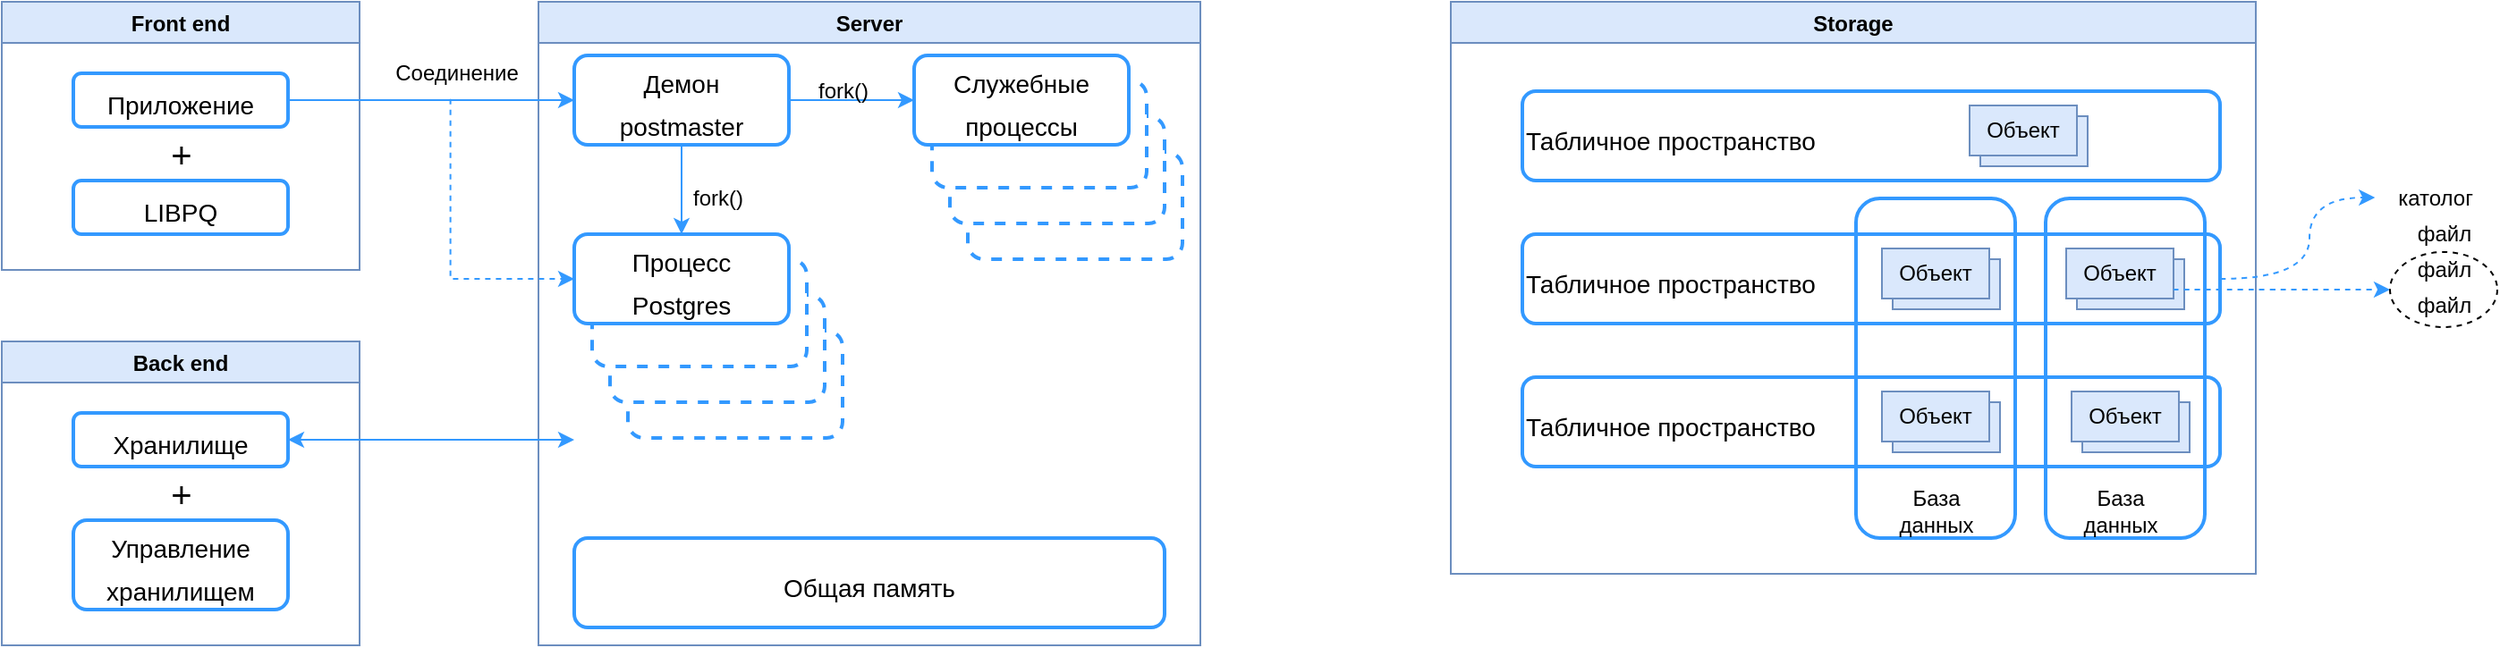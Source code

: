 <mxfile version="16.0.2" type="device"><diagram id="kv-XI9RsmO2SfggAIZ8Z" name="Страница 1"><mxGraphModel dx="1221" dy="764" grid="1" gridSize="10" guides="1" tooltips="1" connect="1" arrows="1" fold="1" page="1" pageScale="1" pageWidth="827" pageHeight="1169" math="0" shadow="0"><root><mxCell id="0"/><mxCell id="1" parent="0"/><mxCell id="qylv2xOAKEK-XLy63kw8-1" value="Front end" style="swimlane;fillColor=#dae8fc;strokeColor=#6c8ebf;" parent="1" vertex="1"><mxGeometry x="200" y="120" width="200" height="150" as="geometry"><mxRectangle x="160" y="120" width="90" height="23" as="alternateBounds"/></mxGeometry></mxCell><mxCell id="qylv2xOAKEK-XLy63kw8-15" value="&lt;font style=&quot;font-size: 14px&quot;&gt;Приложение&lt;/font&gt;" style="rounded=1;whiteSpace=wrap;html=1;fontSize=20;strokeColor=#3399FF;strokeWidth=2;" parent="qylv2xOAKEK-XLy63kw8-1" vertex="1"><mxGeometry x="40" y="40" width="120" height="30" as="geometry"/></mxCell><mxCell id="qylv2xOAKEK-XLy63kw8-16" value="&lt;font style=&quot;font-size: 14px&quot;&gt;LIBPQ&lt;/font&gt;" style="rounded=1;whiteSpace=wrap;html=1;fontSize=20;strokeColor=#3399FF;strokeWidth=2;" parent="qylv2xOAKEK-XLy63kw8-1" vertex="1"><mxGeometry x="40" y="100" width="120" height="30" as="geometry"/></mxCell><mxCell id="qylv2xOAKEK-XLy63kw8-9" value="+" style="text;html=1;align=center;verticalAlign=middle;resizable=0;points=[];autosize=1;strokeColor=none;fillColor=none;fontSize=20;" parent="qylv2xOAKEK-XLy63kw8-1" vertex="1"><mxGeometry x="85" y="70" width="30" height="30" as="geometry"/></mxCell><mxCell id="qylv2xOAKEK-XLy63kw8-11" value="Server" style="swimlane;fillColor=#dae8fc;strokeColor=#6c8ebf;" parent="1" vertex="1"><mxGeometry x="500" y="120" width="370" height="360" as="geometry"><mxRectangle x="160" y="120" width="90" height="23" as="alternateBounds"/></mxGeometry></mxCell><mxCell id="qylv2xOAKEK-XLy63kw8-20" value="" style="rounded=1;whiteSpace=wrap;html=1;fontSize=20;strokeColor=#3399FF;strokeWidth=2;dashed=1;" parent="qylv2xOAKEK-XLy63kw8-11" vertex="1"><mxGeometry x="50" y="184" width="120" height="60" as="geometry"/></mxCell><mxCell id="qylv2xOAKEK-XLy63kw8-19" value="" style="rounded=1;whiteSpace=wrap;html=1;fontSize=20;strokeColor=#3399FF;strokeWidth=2;dashed=1;" parent="qylv2xOAKEK-XLy63kw8-11" vertex="1"><mxGeometry x="40" y="164" width="120" height="60" as="geometry"/></mxCell><mxCell id="qylv2xOAKEK-XLy63kw8-18" value="" style="rounded=1;whiteSpace=wrap;html=1;fontSize=20;strokeColor=#3399FF;strokeWidth=2;dashed=1;" parent="qylv2xOAKEK-XLy63kw8-11" vertex="1"><mxGeometry x="30" y="144" width="120" height="60" as="geometry"/></mxCell><mxCell id="qylv2xOAKEK-XLy63kw8-17" value="&lt;font style=&quot;font-size: 14px&quot;&gt;Процесс&lt;br&gt;Postgres&lt;/font&gt;" style="rounded=1;whiteSpace=wrap;html=1;fontSize=20;strokeColor=#3399FF;strokeWidth=2;" parent="qylv2xOAKEK-XLy63kw8-11" vertex="1"><mxGeometry x="20" y="130" width="120" height="50" as="geometry"/></mxCell><mxCell id="NyAlSP1Hq-B42v64NzTX-2" style="edgeStyle=orthogonalEdgeStyle;rounded=0;orthogonalLoop=1;jettySize=auto;html=1;exitX=0.5;exitY=1;exitDx=0;exitDy=0;entryX=0.5;entryY=0;entryDx=0;entryDy=0;fillColor=#dae8fc;strokeColor=#3399FF;" edge="1" parent="qylv2xOAKEK-XLy63kw8-11" source="NyAlSP1Hq-B42v64NzTX-1" target="qylv2xOAKEK-XLy63kw8-17"><mxGeometry relative="1" as="geometry"/></mxCell><mxCell id="NyAlSP1Hq-B42v64NzTX-9" style="edgeStyle=orthogonalEdgeStyle;rounded=0;orthogonalLoop=1;jettySize=auto;html=1;exitX=1;exitY=0.5;exitDx=0;exitDy=0;entryX=0;entryY=0.5;entryDx=0;entryDy=0;strokeColor=#3399FF;" edge="1" parent="qylv2xOAKEK-XLy63kw8-11" source="NyAlSP1Hq-B42v64NzTX-1" target="NyAlSP1Hq-B42v64NzTX-8"><mxGeometry relative="1" as="geometry"/></mxCell><mxCell id="NyAlSP1Hq-B42v64NzTX-1" value="&lt;font style=&quot;font-size: 14px&quot;&gt;Демон&lt;br&gt;postmaster&lt;br&gt;&lt;/font&gt;" style="rounded=1;whiteSpace=wrap;html=1;fontSize=20;strokeColor=#3399FF;strokeWidth=2;" vertex="1" parent="qylv2xOAKEK-XLy63kw8-11"><mxGeometry x="20" y="30" width="120" height="50" as="geometry"/></mxCell><mxCell id="NyAlSP1Hq-B42v64NzTX-3" value="fork()" style="text;html=1;align=center;verticalAlign=middle;resizable=0;points=[];autosize=1;strokeColor=none;fillColor=none;" vertex="1" parent="qylv2xOAKEK-XLy63kw8-11"><mxGeometry x="80" y="100" width="40" height="20" as="geometry"/></mxCell><mxCell id="NyAlSP1Hq-B42v64NzTX-5" value="" style="rounded=1;whiteSpace=wrap;html=1;fontSize=20;strokeColor=#3399FF;strokeWidth=2;dashed=1;" vertex="1" parent="qylv2xOAKEK-XLy63kw8-11"><mxGeometry x="240" y="84" width="120" height="60" as="geometry"/></mxCell><mxCell id="NyAlSP1Hq-B42v64NzTX-6" value="" style="rounded=1;whiteSpace=wrap;html=1;fontSize=20;strokeColor=#3399FF;strokeWidth=2;dashed=1;" vertex="1" parent="qylv2xOAKEK-XLy63kw8-11"><mxGeometry x="230" y="64" width="120" height="60" as="geometry"/></mxCell><mxCell id="NyAlSP1Hq-B42v64NzTX-7" value="" style="rounded=1;whiteSpace=wrap;html=1;fontSize=20;strokeColor=#3399FF;strokeWidth=2;dashed=1;" vertex="1" parent="qylv2xOAKEK-XLy63kw8-11"><mxGeometry x="220" y="44" width="120" height="60" as="geometry"/></mxCell><mxCell id="NyAlSP1Hq-B42v64NzTX-8" value="&lt;span style=&quot;font-size: 14px&quot;&gt;Служебные процессы&lt;br&gt;&lt;/span&gt;" style="rounded=1;whiteSpace=wrap;html=1;fontSize=20;strokeColor=#3399FF;strokeWidth=2;" vertex="1" parent="qylv2xOAKEK-XLy63kw8-11"><mxGeometry x="210" y="30" width="120" height="50" as="geometry"/></mxCell><mxCell id="NyAlSP1Hq-B42v64NzTX-10" value="fork()" style="text;html=1;align=center;verticalAlign=middle;resizable=0;points=[];autosize=1;strokeColor=none;fillColor=none;" vertex="1" parent="qylv2xOAKEK-XLy63kw8-11"><mxGeometry x="150" y="40" width="40" height="20" as="geometry"/></mxCell><mxCell id="NyAlSP1Hq-B42v64NzTX-11" value="&lt;span style=&quot;font-size: 14px&quot;&gt;Общая память&lt;/span&gt;" style="rounded=1;whiteSpace=wrap;html=1;fontSize=20;strokeColor=#3399FF;strokeWidth=2;" vertex="1" parent="qylv2xOAKEK-XLy63kw8-11"><mxGeometry x="20" y="300" width="330" height="50" as="geometry"/></mxCell><mxCell id="qylv2xOAKEK-XLy63kw8-27" value="Back end" style="swimlane;fillColor=#dae8fc;strokeColor=#6c8ebf;" parent="1" vertex="1"><mxGeometry x="200" y="310" width="200" height="170" as="geometry"><mxRectangle x="160" y="120" width="90" height="23" as="alternateBounds"/></mxGeometry></mxCell><mxCell id="qylv2xOAKEK-XLy63kw8-28" value="&lt;font style=&quot;font-size: 14px&quot;&gt;Хранилище&lt;/font&gt;" style="rounded=1;whiteSpace=wrap;html=1;fontSize=20;strokeColor=#3399FF;strokeWidth=2;" parent="qylv2xOAKEK-XLy63kw8-27" vertex="1"><mxGeometry x="40" y="40" width="120" height="30" as="geometry"/></mxCell><mxCell id="qylv2xOAKEK-XLy63kw8-29" value="&lt;font style=&quot;font-size: 14px&quot;&gt;Управление&lt;br&gt;хранилищем&lt;/font&gt;" style="rounded=1;whiteSpace=wrap;html=1;fontSize=20;strokeColor=#3399FF;strokeWidth=2;" parent="qylv2xOAKEK-XLy63kw8-27" vertex="1"><mxGeometry x="40" y="100" width="120" height="50" as="geometry"/></mxCell><mxCell id="qylv2xOAKEK-XLy63kw8-30" value="+" style="text;html=1;align=center;verticalAlign=middle;resizable=0;points=[];autosize=1;strokeColor=none;fillColor=none;fontSize=20;" parent="qylv2xOAKEK-XLy63kw8-27" vertex="1"><mxGeometry x="85" y="70" width="30" height="30" as="geometry"/></mxCell><mxCell id="qylv2xOAKEK-XLy63kw8-31" style="rounded=0;orthogonalLoop=1;jettySize=auto;html=1;exitX=1;exitY=0.5;exitDx=0;exitDy=0;fontSize=16;strokeColor=#3399FF;startArrow=classic;startFill=1;" parent="1" source="qylv2xOAKEK-XLy63kw8-28" edge="1"><mxGeometry relative="1" as="geometry"><mxPoint x="520" y="365" as="targetPoint"/></mxGeometry></mxCell><mxCell id="NyAlSP1Hq-B42v64NzTX-4" style="edgeStyle=orthogonalEdgeStyle;rounded=0;orthogonalLoop=1;jettySize=auto;html=1;exitX=1;exitY=0.5;exitDx=0;exitDy=0;entryX=0;entryY=0.5;entryDx=0;entryDy=0;fillColor=#dae8fc;strokeColor=#3399FF;" edge="1" parent="1" source="qylv2xOAKEK-XLy63kw8-15" target="NyAlSP1Hq-B42v64NzTX-1"><mxGeometry relative="1" as="geometry"/></mxCell><mxCell id="NyAlSP1Hq-B42v64NzTX-12" value="Соединение" style="text;html=1;align=center;verticalAlign=middle;resizable=0;points=[];autosize=1;strokeColor=none;fillColor=none;" vertex="1" parent="1"><mxGeometry x="414" y="150" width="80" height="20" as="geometry"/></mxCell><mxCell id="NyAlSP1Hq-B42v64NzTX-13" value="" style="endArrow=classic;html=1;rounded=0;strokeColor=#3399FF;exitX=0.46;exitY=1.22;exitDx=0;exitDy=0;exitPerimeter=0;entryX=0;entryY=0.5;entryDx=0;entryDy=0;edgeStyle=orthogonalEdgeStyle;dashed=1;" edge="1" parent="1" source="NyAlSP1Hq-B42v64NzTX-12" target="qylv2xOAKEK-XLy63kw8-17"><mxGeometry width="50" height="50" relative="1" as="geometry"><mxPoint x="520" y="370" as="sourcePoint"/><mxPoint x="570" y="320" as="targetPoint"/><Array as="points"><mxPoint x="451" y="275"/></Array></mxGeometry></mxCell><mxCell id="NyAlSP1Hq-B42v64NzTX-14" value="Storage" style="swimlane;fillColor=#dae8fc;strokeColor=#6c8ebf;" vertex="1" parent="1"><mxGeometry x="1010" y="120" width="450" height="320" as="geometry"><mxRectangle x="160" y="120" width="90" height="23" as="alternateBounds"/></mxGeometry></mxCell><mxCell id="NyAlSP1Hq-B42v64NzTX-28" value="&lt;span style=&quot;font-size: 14px&quot;&gt;Табличное пространство&lt;/span&gt;" style="rounded=1;whiteSpace=wrap;html=1;fontSize=20;strokeColor=#3399FF;strokeWidth=2;align=left;" vertex="1" parent="NyAlSP1Hq-B42v64NzTX-14"><mxGeometry x="40" y="130" width="390" height="50" as="geometry"/></mxCell><mxCell id="NyAlSP1Hq-B42v64NzTX-29" value="&lt;span style=&quot;font-size: 14px&quot;&gt;Табличное пространство&lt;/span&gt;" style="rounded=1;whiteSpace=wrap;html=1;fontSize=20;strokeColor=#3399FF;strokeWidth=2;align=left;" vertex="1" parent="NyAlSP1Hq-B42v64NzTX-14"><mxGeometry x="40" y="50" width="390" height="50" as="geometry"/></mxCell><mxCell id="NyAlSP1Hq-B42v64NzTX-30" value="&lt;span style=&quot;font-size: 14px&quot;&gt;Табличное пространство&lt;/span&gt;" style="rounded=1;whiteSpace=wrap;html=1;fontSize=20;strokeColor=#3399FF;strokeWidth=2;align=left;" vertex="1" parent="NyAlSP1Hq-B42v64NzTX-14"><mxGeometry x="40" y="210" width="390" height="50" as="geometry"/></mxCell><mxCell id="NyAlSP1Hq-B42v64NzTX-41" value="" style="rounded=0;whiteSpace=wrap;html=1;fontSize=12;fillColor=#dae8fc;strokeColor=#6c8ebf;" vertex="1" parent="NyAlSP1Hq-B42v64NzTX-14"><mxGeometry x="296" y="64" width="60" height="28" as="geometry"/></mxCell><mxCell id="NyAlSP1Hq-B42v64NzTX-39" value="Объект" style="rounded=0;whiteSpace=wrap;html=1;fontSize=12;fillColor=#dae8fc;strokeColor=#6c8ebf;" vertex="1" parent="NyAlSP1Hq-B42v64NzTX-14"><mxGeometry x="290" y="58" width="60" height="28" as="geometry"/></mxCell><mxCell id="NyAlSP1Hq-B42v64NzTX-44" value="" style="rounded=0;whiteSpace=wrap;html=1;fontSize=12;fillColor=#dae8fc;strokeColor=#6c8ebf;" vertex="1" parent="NyAlSP1Hq-B42v64NzTX-14"><mxGeometry x="247" y="144" width="60" height="28" as="geometry"/></mxCell><mxCell id="NyAlSP1Hq-B42v64NzTX-45" value="Объект" style="rounded=0;whiteSpace=wrap;html=1;fontSize=12;fillColor=#dae8fc;strokeColor=#6c8ebf;" vertex="1" parent="NyAlSP1Hq-B42v64NzTX-14"><mxGeometry x="241" y="138" width="60" height="28" as="geometry"/></mxCell><mxCell id="NyAlSP1Hq-B42v64NzTX-46" value="" style="rounded=0;whiteSpace=wrap;html=1;fontSize=12;fillColor=#dae8fc;strokeColor=#6c8ebf;" vertex="1" parent="NyAlSP1Hq-B42v64NzTX-14"><mxGeometry x="350" y="144" width="60" height="28" as="geometry"/></mxCell><mxCell id="NyAlSP1Hq-B42v64NzTX-47" value="Объект" style="rounded=0;whiteSpace=wrap;html=1;fontSize=12;fillColor=#dae8fc;strokeColor=#6c8ebf;" vertex="1" parent="NyAlSP1Hq-B42v64NzTX-14"><mxGeometry x="344" y="138" width="60" height="28" as="geometry"/></mxCell><mxCell id="NyAlSP1Hq-B42v64NzTX-48" value="" style="rounded=0;whiteSpace=wrap;html=1;fontSize=12;fillColor=#dae8fc;strokeColor=#6c8ebf;" vertex="1" parent="NyAlSP1Hq-B42v64NzTX-14"><mxGeometry x="247" y="224" width="60" height="28" as="geometry"/></mxCell><mxCell id="NyAlSP1Hq-B42v64NzTX-49" value="Объект" style="rounded=0;whiteSpace=wrap;html=1;fontSize=12;fillColor=#dae8fc;strokeColor=#6c8ebf;" vertex="1" parent="NyAlSP1Hq-B42v64NzTX-14"><mxGeometry x="241" y="218" width="60" height="28" as="geometry"/></mxCell><mxCell id="NyAlSP1Hq-B42v64NzTX-50" value="" style="rounded=0;whiteSpace=wrap;html=1;fontSize=12;fillColor=#dae8fc;strokeColor=#6c8ebf;" vertex="1" parent="NyAlSP1Hq-B42v64NzTX-14"><mxGeometry x="353" y="224" width="60" height="28" as="geometry"/></mxCell><mxCell id="NyAlSP1Hq-B42v64NzTX-51" value="Объект" style="rounded=0;whiteSpace=wrap;html=1;fontSize=12;fillColor=#dae8fc;strokeColor=#6c8ebf;" vertex="1" parent="NyAlSP1Hq-B42v64NzTX-14"><mxGeometry x="347" y="218" width="60" height="28" as="geometry"/></mxCell><mxCell id="NyAlSP1Hq-B42v64NzTX-32" value="" style="rounded=1;whiteSpace=wrap;html=1;fontSize=20;strokeColor=#3399FF;strokeWidth=2;align=left;direction=south;fillColor=none;" vertex="1" parent="NyAlSP1Hq-B42v64NzTX-14"><mxGeometry x="226.5" y="110" width="89" height="190" as="geometry"/></mxCell><mxCell id="NyAlSP1Hq-B42v64NzTX-53" value="База &lt;br&gt;данных" style="text;html=1;align=center;verticalAlign=middle;resizable=0;points=[];autosize=1;strokeColor=none;fillColor=none;fontSize=12;" vertex="1" parent="NyAlSP1Hq-B42v64NzTX-14"><mxGeometry x="241" y="270" width="60" height="30" as="geometry"/></mxCell><mxCell id="NyAlSP1Hq-B42v64NzTX-54" value="" style="rounded=1;whiteSpace=wrap;html=1;fontSize=20;strokeColor=#3399FF;strokeWidth=2;align=left;direction=south;fillColor=none;" vertex="1" parent="NyAlSP1Hq-B42v64NzTX-14"><mxGeometry x="332.5" y="110" width="89" height="190" as="geometry"/></mxCell><mxCell id="NyAlSP1Hq-B42v64NzTX-55" value="База &lt;br&gt;данных" style="text;html=1;align=center;verticalAlign=middle;resizable=0;points=[];autosize=1;strokeColor=none;fillColor=none;fontSize=12;" vertex="1" parent="NyAlSP1Hq-B42v64NzTX-14"><mxGeometry x="344" y="270" width="60" height="30" as="geometry"/></mxCell><mxCell id="NyAlSP1Hq-B42v64NzTX-56" value="католог" style="text;html=1;align=center;verticalAlign=middle;resizable=0;points=[];autosize=1;strokeColor=none;fillColor=none;fontSize=12;" vertex="1" parent="1"><mxGeometry x="1530" y="220" width="60" height="20" as="geometry"/></mxCell><mxCell id="NyAlSP1Hq-B42v64NzTX-57" style="edgeStyle=orthogonalEdgeStyle;rounded=0;orthogonalLoop=1;jettySize=auto;html=1;exitX=1;exitY=0.5;exitDx=0;exitDy=0;entryX=-0.056;entryY=0.477;entryDx=0;entryDy=0;entryPerimeter=0;dashed=1;fontSize=12;strokeColor=#3399FF;curved=1;" edge="1" parent="1" source="NyAlSP1Hq-B42v64NzTX-28" target="NyAlSP1Hq-B42v64NzTX-56"><mxGeometry relative="1" as="geometry"><Array as="points"><mxPoint x="1490" y="275"/><mxPoint x="1490" y="230"/></Array></mxGeometry></mxCell><mxCell id="NyAlSP1Hq-B42v64NzTX-58" value="файл" style="text;html=1;align=center;verticalAlign=middle;resizable=0;points=[];autosize=1;strokeColor=none;fillColor=none;fontSize=12;" vertex="1" parent="1"><mxGeometry x="1540" y="240" width="50" height="20" as="geometry"/></mxCell><mxCell id="NyAlSP1Hq-B42v64NzTX-59" value="файл" style="text;html=1;align=center;verticalAlign=middle;resizable=0;points=[];autosize=1;strokeColor=none;fillColor=none;fontSize=12;" vertex="1" parent="1"><mxGeometry x="1540" y="260" width="50" height="20" as="geometry"/></mxCell><mxCell id="NyAlSP1Hq-B42v64NzTX-60" value="файл" style="text;html=1;align=center;verticalAlign=middle;resizable=0;points=[];autosize=1;strokeColor=none;fillColor=none;fontSize=12;" vertex="1" parent="1"><mxGeometry x="1540" y="280" width="50" height="20" as="geometry"/></mxCell><mxCell id="NyAlSP1Hq-B42v64NzTX-61" style="edgeStyle=orthogonalEdgeStyle;curved=1;rounded=0;orthogonalLoop=1;jettySize=auto;html=1;dashed=1;fontSize=12;strokeColor=#3399FF;" edge="1" parent="1" source="NyAlSP1Hq-B42v64NzTX-47" target="NyAlSP1Hq-B42v64NzTX-62"><mxGeometry relative="1" as="geometry"><mxPoint x="1530.0" y="272" as="targetPoint"/><Array as="points"><mxPoint x="1440" y="281"/><mxPoint x="1440" y="281"/></Array></mxGeometry></mxCell><mxCell id="NyAlSP1Hq-B42v64NzTX-62" value="" style="ellipse;whiteSpace=wrap;html=1;fontSize=12;fillColor=none;dashed=1;" vertex="1" parent="1"><mxGeometry x="1535" y="260" width="60" height="42" as="geometry"/></mxCell></root></mxGraphModel></diagram></mxfile>